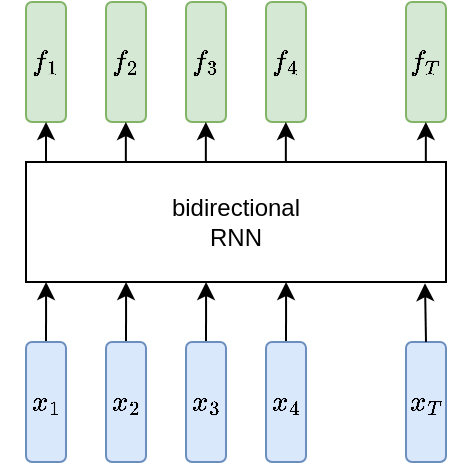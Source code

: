 <mxfile version="24.3.1" type="github">
  <diagram name="第 1 页" id="3gQoLhFrPC2apvr4GPEJ">
    <mxGraphModel dx="732" dy="418" grid="1" gridSize="10" guides="1" tooltips="1" connect="1" arrows="1" fold="1" page="1" pageScale="1" pageWidth="300" pageHeight="400" math="1" shadow="0">
      <root>
        <mxCell id="0" />
        <mxCell id="1" parent="0" />
        <mxCell id="ns7q5aJrtAIvLiQLgN87-14" style="edgeStyle=orthogonalEdgeStyle;rounded=0;orthogonalLoop=1;jettySize=auto;html=1;exitX=0.5;exitY=0;exitDx=0;exitDy=0;" edge="1" parent="1" source="ns7q5aJrtAIvLiQLgN87-1">
          <mxGeometry relative="1" as="geometry">
            <mxPoint x="50.048" y="300" as="targetPoint" />
          </mxGeometry>
        </mxCell>
        <mxCell id="ns7q5aJrtAIvLiQLgN87-1" value="$$x_1$$" style="rounded=1;whiteSpace=wrap;html=1;fillColor=#dae8fc;strokeColor=#6c8ebf;" vertex="1" parent="1">
          <mxGeometry x="40" y="330" width="20" height="60" as="geometry" />
        </mxCell>
        <mxCell id="ns7q5aJrtAIvLiQLgN87-15" style="edgeStyle=orthogonalEdgeStyle;rounded=0;orthogonalLoop=1;jettySize=auto;html=1;exitX=0.5;exitY=0;exitDx=0;exitDy=0;" edge="1" parent="1" source="ns7q5aJrtAIvLiQLgN87-4">
          <mxGeometry relative="1" as="geometry">
            <mxPoint x="90.048" y="300" as="targetPoint" />
          </mxGeometry>
        </mxCell>
        <mxCell id="ns7q5aJrtAIvLiQLgN87-4" value="$$x_2$$" style="rounded=1;whiteSpace=wrap;html=1;fillColor=#dae8fc;strokeColor=#6c8ebf;" vertex="1" parent="1">
          <mxGeometry x="80" y="330" width="20" height="60" as="geometry" />
        </mxCell>
        <mxCell id="ns7q5aJrtAIvLiQLgN87-16" style="edgeStyle=orthogonalEdgeStyle;rounded=0;orthogonalLoop=1;jettySize=auto;html=1;exitX=0.5;exitY=0;exitDx=0;exitDy=0;" edge="1" parent="1" source="ns7q5aJrtAIvLiQLgN87-5">
          <mxGeometry relative="1" as="geometry">
            <mxPoint x="130.048" y="300" as="targetPoint" />
          </mxGeometry>
        </mxCell>
        <mxCell id="ns7q5aJrtAIvLiQLgN87-5" value="$$x_3$$" style="rounded=1;whiteSpace=wrap;html=1;fillColor=#dae8fc;strokeColor=#6c8ebf;" vertex="1" parent="1">
          <mxGeometry x="120" y="330" width="20" height="60" as="geometry" />
        </mxCell>
        <mxCell id="ns7q5aJrtAIvLiQLgN87-17" style="edgeStyle=orthogonalEdgeStyle;rounded=0;orthogonalLoop=1;jettySize=auto;html=1;exitX=0.5;exitY=0;exitDx=0;exitDy=0;" edge="1" parent="1" source="ns7q5aJrtAIvLiQLgN87-8">
          <mxGeometry relative="1" as="geometry">
            <mxPoint x="170.048" y="300" as="targetPoint" />
          </mxGeometry>
        </mxCell>
        <mxCell id="ns7q5aJrtAIvLiQLgN87-8" value="$$x_4$$" style="rounded=1;whiteSpace=wrap;html=1;fillColor=#dae8fc;strokeColor=#6c8ebf;" vertex="1" parent="1">
          <mxGeometry x="160" y="330" width="20" height="60" as="geometry" />
        </mxCell>
        <mxCell id="ns7q5aJrtAIvLiQLgN87-13" value="bidirectional&lt;div&gt;RNN&lt;/div&gt;" style="rounded=0;whiteSpace=wrap;html=1;" vertex="1" parent="1">
          <mxGeometry x="40" y="240" width="210" height="60" as="geometry" />
        </mxCell>
        <mxCell id="ns7q5aJrtAIvLiQLgN87-19" value="$$x_T$$" style="rounded=1;whiteSpace=wrap;html=1;fillColor=#dae8fc;strokeColor=#6c8ebf;" vertex="1" parent="1">
          <mxGeometry x="230" y="330" width="20" height="60" as="geometry" />
        </mxCell>
        <mxCell id="ns7q5aJrtAIvLiQLgN87-20" style="edgeStyle=orthogonalEdgeStyle;rounded=0;orthogonalLoop=1;jettySize=auto;html=1;exitX=0.5;exitY=0;exitDx=0;exitDy=0;entryX=0.95;entryY=1.01;entryDx=0;entryDy=0;entryPerimeter=0;" edge="1" parent="1" source="ns7q5aJrtAIvLiQLgN87-19" target="ns7q5aJrtAIvLiQLgN87-13">
          <mxGeometry relative="1" as="geometry" />
        </mxCell>
        <mxCell id="ns7q5aJrtAIvLiQLgN87-26" value="$$f_1$$" style="rounded=1;whiteSpace=wrap;html=1;fillColor=#d5e8d4;strokeColor=#82b366;" vertex="1" parent="1">
          <mxGeometry x="40" y="160" width="20" height="60" as="geometry" />
        </mxCell>
        <mxCell id="ns7q5aJrtAIvLiQLgN87-27" value="$$f_2$$" style="rounded=1;whiteSpace=wrap;html=1;fillColor=#d5e8d4;strokeColor=#82b366;" vertex="1" parent="1">
          <mxGeometry x="80" y="160" width="20" height="60" as="geometry" />
        </mxCell>
        <mxCell id="ns7q5aJrtAIvLiQLgN87-28" value="$$f_3$$" style="rounded=1;whiteSpace=wrap;html=1;fillColor=#d5e8d4;strokeColor=#82b366;" vertex="1" parent="1">
          <mxGeometry x="120" y="160" width="20" height="60" as="geometry" />
        </mxCell>
        <mxCell id="ns7q5aJrtAIvLiQLgN87-29" value="$$f_4$$" style="rounded=1;whiteSpace=wrap;html=1;fillColor=#d5e8d4;strokeColor=#82b366;" vertex="1" parent="1">
          <mxGeometry x="160" y="160" width="20" height="60" as="geometry" />
        </mxCell>
        <mxCell id="ns7q5aJrtAIvLiQLgN87-30" value="$$f_T$$" style="rounded=1;whiteSpace=wrap;html=1;fillColor=#d5e8d4;strokeColor=#82b366;" vertex="1" parent="1">
          <mxGeometry x="230" y="160" width="20" height="60" as="geometry" />
        </mxCell>
        <mxCell id="ns7q5aJrtAIvLiQLgN87-35" style="edgeStyle=orthogonalEdgeStyle;rounded=0;orthogonalLoop=1;jettySize=auto;html=1;entryX=0.5;entryY=1;entryDx=0;entryDy=0;" edge="1" parent="1" target="ns7q5aJrtAIvLiQLgN87-26">
          <mxGeometry relative="1" as="geometry">
            <mxPoint x="60.048" y="310" as="targetPoint" />
            <mxPoint x="50" y="240" as="sourcePoint" />
          </mxGeometry>
        </mxCell>
        <mxCell id="ns7q5aJrtAIvLiQLgN87-36" style="edgeStyle=orthogonalEdgeStyle;rounded=0;orthogonalLoop=1;jettySize=auto;html=1;entryX=0.5;entryY=1;entryDx=0;entryDy=0;" edge="1" parent="1">
          <mxGeometry relative="1" as="geometry">
            <mxPoint x="89.92" y="220" as="targetPoint" />
            <mxPoint x="89.92" y="240" as="sourcePoint" />
          </mxGeometry>
        </mxCell>
        <mxCell id="ns7q5aJrtAIvLiQLgN87-37" style="edgeStyle=orthogonalEdgeStyle;rounded=0;orthogonalLoop=1;jettySize=auto;html=1;entryX=0.5;entryY=1;entryDx=0;entryDy=0;" edge="1" parent="1">
          <mxGeometry relative="1" as="geometry">
            <mxPoint x="129.92" y="220" as="targetPoint" />
            <mxPoint x="129.92" y="240" as="sourcePoint" />
          </mxGeometry>
        </mxCell>
        <mxCell id="ns7q5aJrtAIvLiQLgN87-38" style="edgeStyle=orthogonalEdgeStyle;rounded=0;orthogonalLoop=1;jettySize=auto;html=1;entryX=0.5;entryY=1;entryDx=0;entryDy=0;" edge="1" parent="1">
          <mxGeometry relative="1" as="geometry">
            <mxPoint x="169.92" y="220" as="targetPoint" />
            <mxPoint x="169.92" y="240" as="sourcePoint" />
          </mxGeometry>
        </mxCell>
        <mxCell id="ns7q5aJrtAIvLiQLgN87-39" style="edgeStyle=orthogonalEdgeStyle;rounded=0;orthogonalLoop=1;jettySize=auto;html=1;entryX=0.5;entryY=1;entryDx=0;entryDy=0;" edge="1" parent="1">
          <mxGeometry relative="1" as="geometry">
            <mxPoint x="239.92" y="220" as="targetPoint" />
            <mxPoint x="239.92" y="240" as="sourcePoint" />
          </mxGeometry>
        </mxCell>
      </root>
    </mxGraphModel>
  </diagram>
</mxfile>
